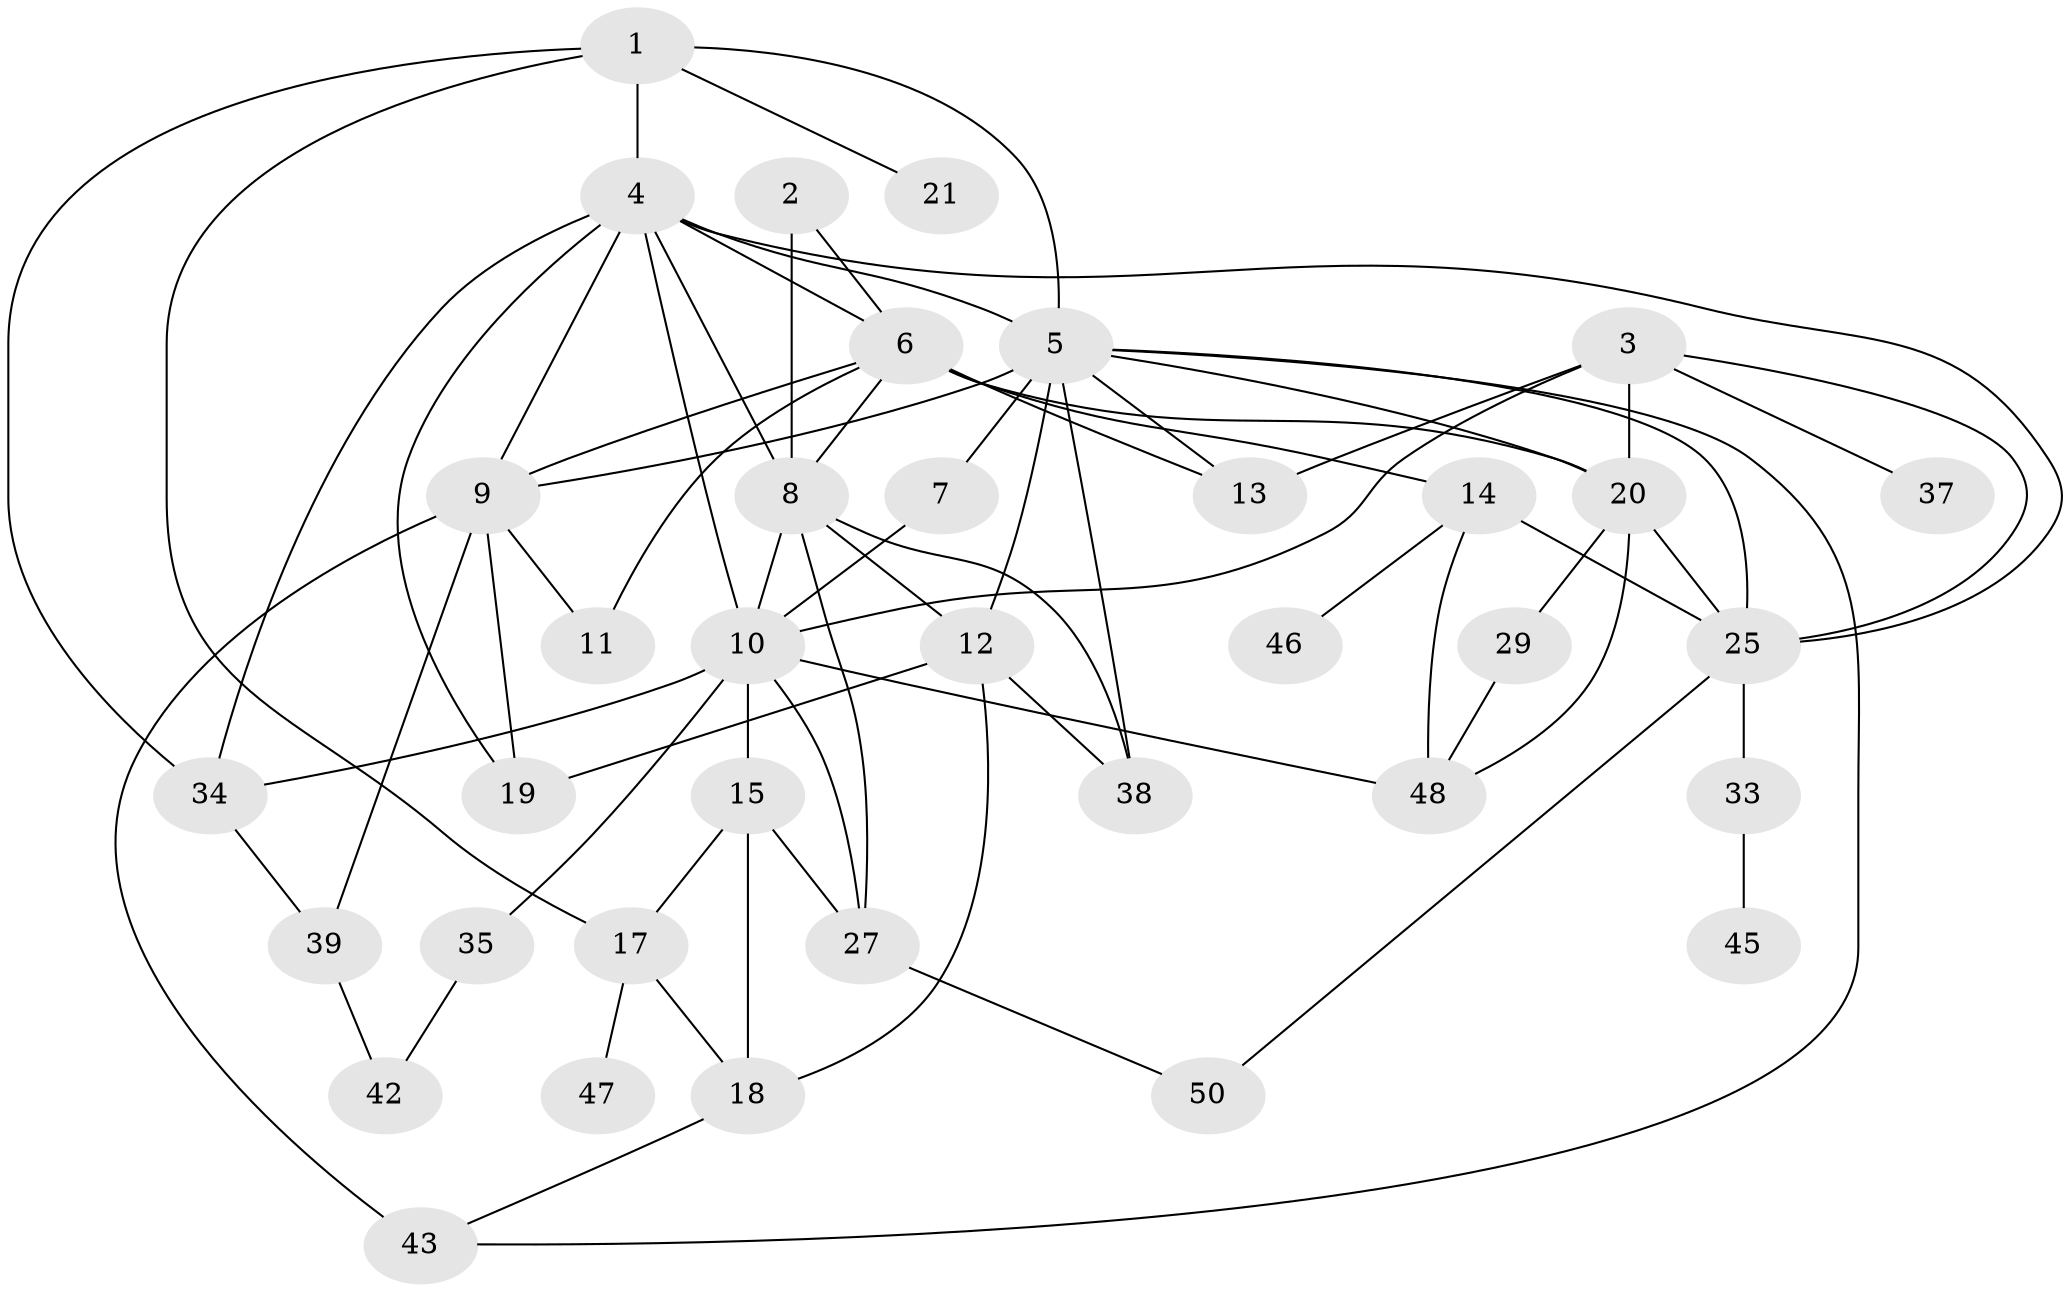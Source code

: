 // original degree distribution, {2: 0.2248062015503876, 3: 0.24031007751937986, 4: 0.15503875968992248, 1: 0.13953488372093023, 5: 0.09302325581395349, 0: 0.12403100775193798, 6: 0.015503875968992248, 7: 0.007751937984496124}
// Generated by graph-tools (version 1.1) at 2025/48/03/04/25 22:48:15]
// undirected, 36 vertices, 71 edges
graph export_dot {
  node [color=gray90,style=filled];
  1;
  2;
  3;
  4;
  5;
  6;
  7;
  8;
  9;
  10;
  11;
  12;
  13;
  14;
  15;
  17;
  18;
  19;
  20;
  21;
  25;
  27;
  29;
  33;
  34;
  35;
  37;
  38;
  39;
  42;
  43;
  45;
  46;
  47;
  48;
  50;
  1 -- 4 [weight=1.0];
  1 -- 5 [weight=1.0];
  1 -- 17 [weight=1.0];
  1 -- 21 [weight=1.0];
  1 -- 34 [weight=1.0];
  2 -- 6 [weight=1.0];
  2 -- 8 [weight=1.0];
  3 -- 10 [weight=1.0];
  3 -- 13 [weight=1.0];
  3 -- 20 [weight=1.0];
  3 -- 25 [weight=1.0];
  3 -- 37 [weight=1.0];
  4 -- 5 [weight=2.0];
  4 -- 6 [weight=1.0];
  4 -- 8 [weight=1.0];
  4 -- 9 [weight=1.0];
  4 -- 10 [weight=1.0];
  4 -- 19 [weight=2.0];
  4 -- 25 [weight=1.0];
  4 -- 34 [weight=1.0];
  5 -- 7 [weight=3.0];
  5 -- 9 [weight=2.0];
  5 -- 12 [weight=3.0];
  5 -- 13 [weight=1.0];
  5 -- 20 [weight=2.0];
  5 -- 25 [weight=1.0];
  5 -- 38 [weight=1.0];
  5 -- 43 [weight=1.0];
  6 -- 8 [weight=1.0];
  6 -- 9 [weight=1.0];
  6 -- 11 [weight=1.0];
  6 -- 13 [weight=2.0];
  6 -- 14 [weight=1.0];
  6 -- 20 [weight=1.0];
  7 -- 10 [weight=1.0];
  8 -- 10 [weight=1.0];
  8 -- 12 [weight=1.0];
  8 -- 27 [weight=1.0];
  8 -- 38 [weight=1.0];
  9 -- 11 [weight=3.0];
  9 -- 19 [weight=2.0];
  9 -- 39 [weight=1.0];
  9 -- 43 [weight=2.0];
  10 -- 15 [weight=1.0];
  10 -- 27 [weight=1.0];
  10 -- 34 [weight=1.0];
  10 -- 35 [weight=1.0];
  10 -- 48 [weight=2.0];
  12 -- 18 [weight=1.0];
  12 -- 19 [weight=1.0];
  12 -- 38 [weight=1.0];
  14 -- 25 [weight=1.0];
  14 -- 46 [weight=1.0];
  14 -- 48 [weight=1.0];
  15 -- 17 [weight=1.0];
  15 -- 18 [weight=1.0];
  15 -- 27 [weight=2.0];
  17 -- 18 [weight=1.0];
  17 -- 47 [weight=1.0];
  18 -- 43 [weight=1.0];
  20 -- 25 [weight=1.0];
  20 -- 29 [weight=1.0];
  20 -- 48 [weight=1.0];
  25 -- 33 [weight=1.0];
  25 -- 50 [weight=1.0];
  27 -- 50 [weight=1.0];
  29 -- 48 [weight=2.0];
  33 -- 45 [weight=1.0];
  34 -- 39 [weight=1.0];
  35 -- 42 [weight=1.0];
  39 -- 42 [weight=1.0];
}
